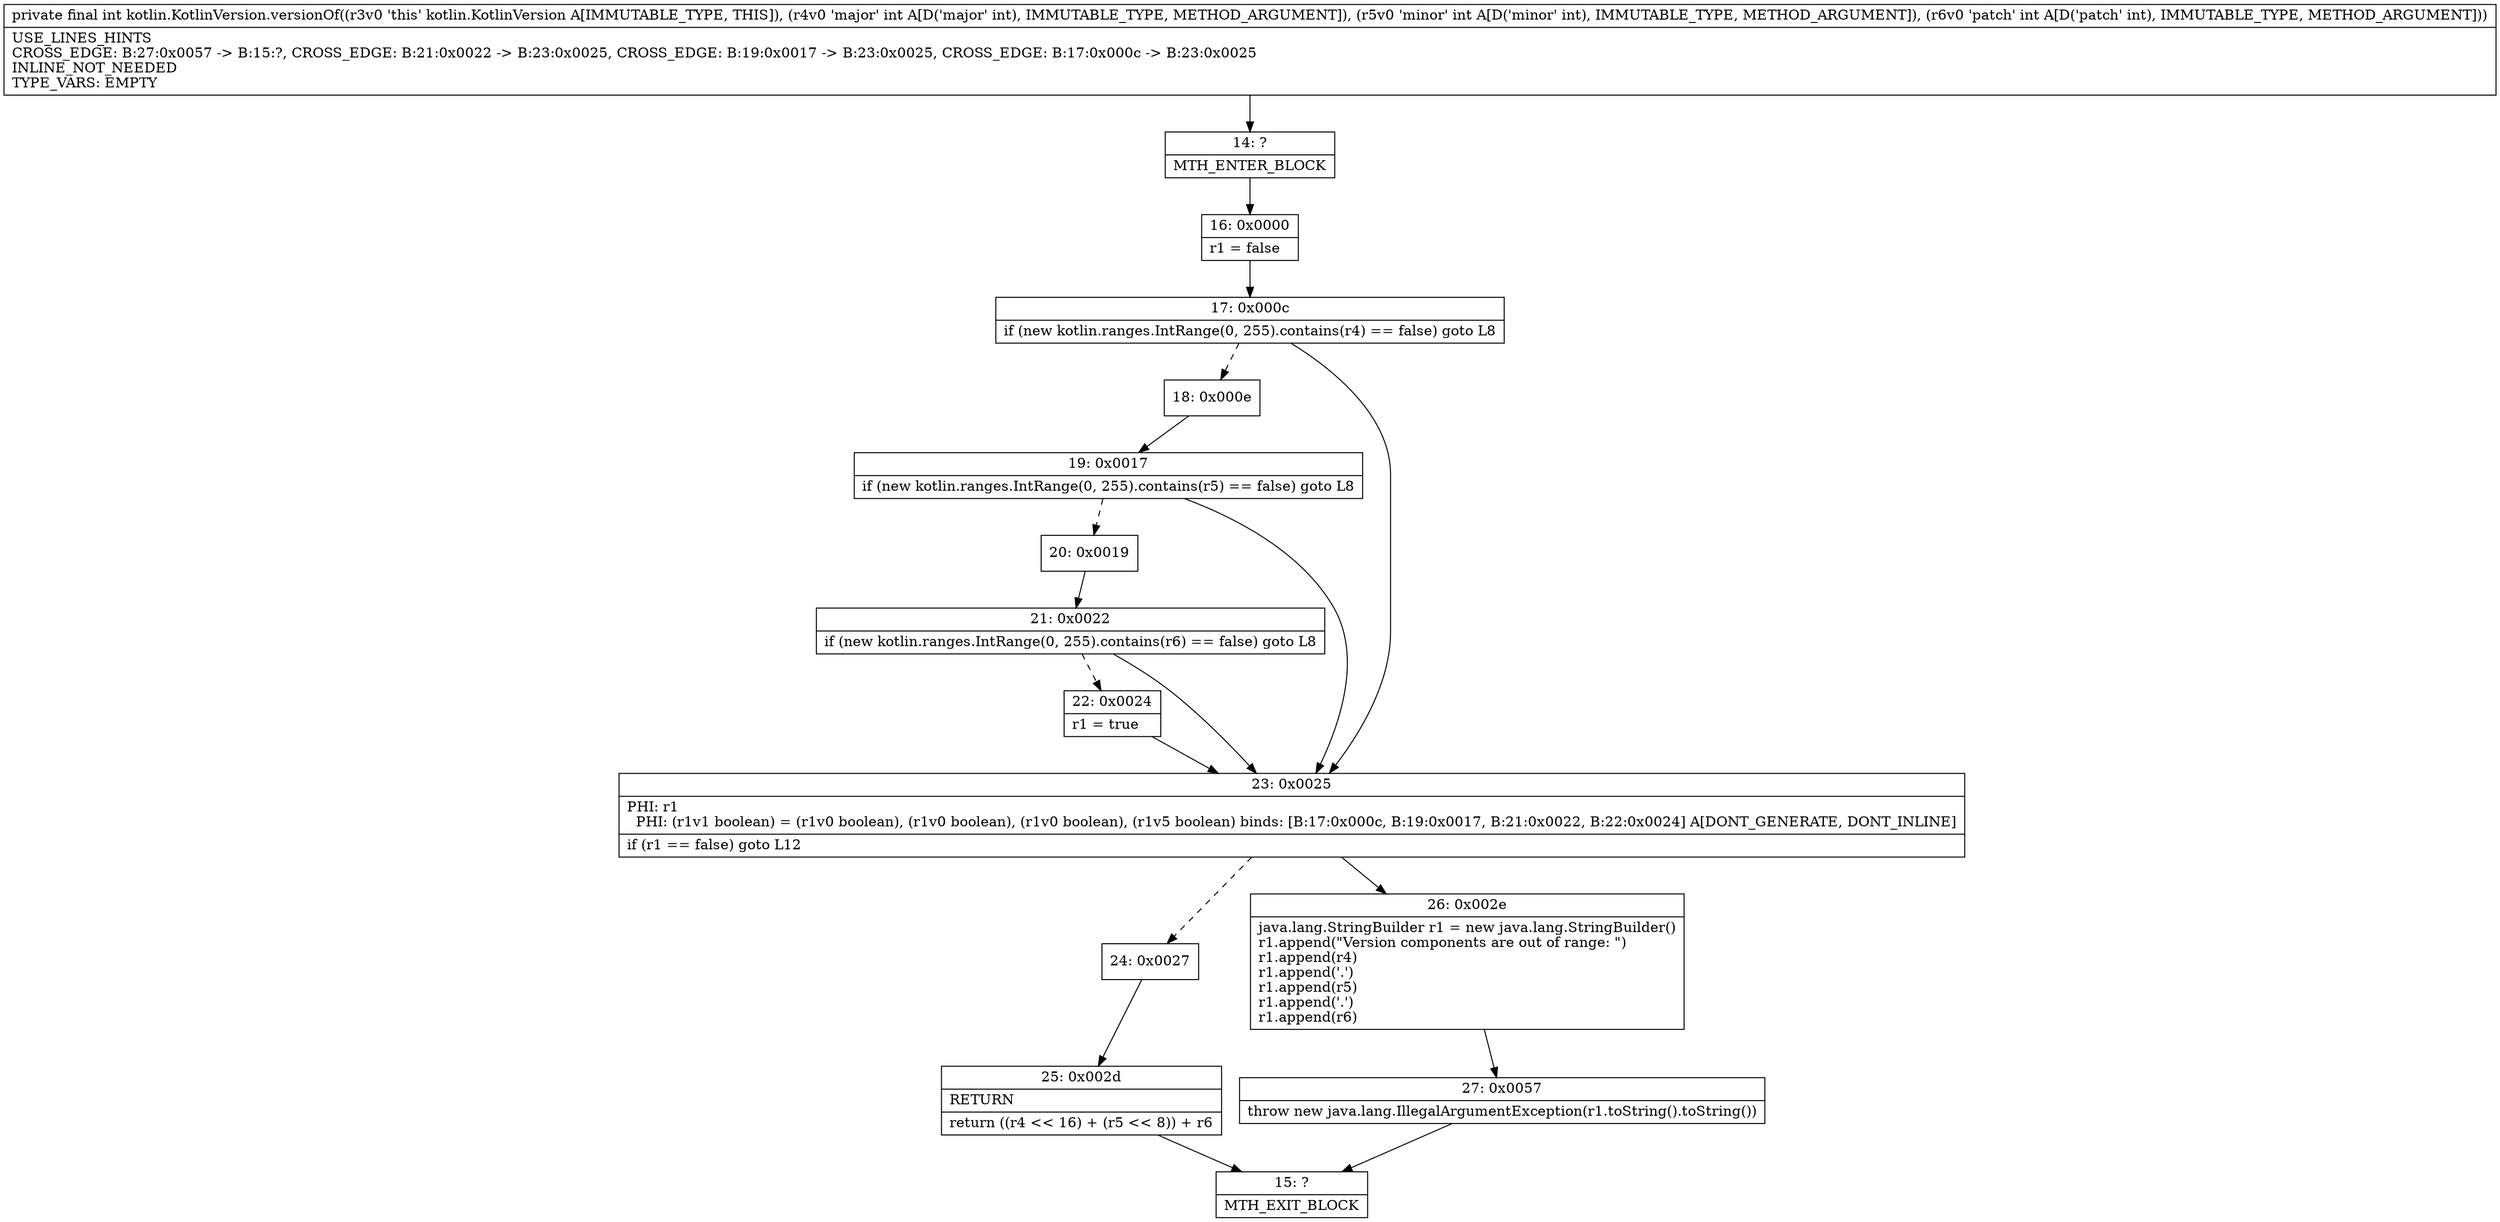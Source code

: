 digraph "CFG forkotlin.KotlinVersion.versionOf(III)I" {
Node_14 [shape=record,label="{14\:\ ?|MTH_ENTER_BLOCK\l}"];
Node_16 [shape=record,label="{16\:\ 0x0000|r1 = false\l}"];
Node_17 [shape=record,label="{17\:\ 0x000c|if (new kotlin.ranges.IntRange(0, 255).contains(r4) == false) goto L8\l}"];
Node_18 [shape=record,label="{18\:\ 0x000e}"];
Node_19 [shape=record,label="{19\:\ 0x0017|if (new kotlin.ranges.IntRange(0, 255).contains(r5) == false) goto L8\l}"];
Node_20 [shape=record,label="{20\:\ 0x0019}"];
Node_21 [shape=record,label="{21\:\ 0x0022|if (new kotlin.ranges.IntRange(0, 255).contains(r6) == false) goto L8\l}"];
Node_22 [shape=record,label="{22\:\ 0x0024|r1 = true\l}"];
Node_23 [shape=record,label="{23\:\ 0x0025|PHI: r1 \l  PHI: (r1v1 boolean) = (r1v0 boolean), (r1v0 boolean), (r1v0 boolean), (r1v5 boolean) binds: [B:17:0x000c, B:19:0x0017, B:21:0x0022, B:22:0x0024] A[DONT_GENERATE, DONT_INLINE]\l|if (r1 == false) goto L12\l}"];
Node_24 [shape=record,label="{24\:\ 0x0027}"];
Node_25 [shape=record,label="{25\:\ 0x002d|RETURN\l|return ((r4 \<\< 16) + (r5 \<\< 8)) + r6\l}"];
Node_15 [shape=record,label="{15\:\ ?|MTH_EXIT_BLOCK\l}"];
Node_26 [shape=record,label="{26\:\ 0x002e|java.lang.StringBuilder r1 = new java.lang.StringBuilder()\lr1.append(\"Version components are out of range: \")\lr1.append(r4)\lr1.append('.')\lr1.append(r5)\lr1.append('.')\lr1.append(r6)\l}"];
Node_27 [shape=record,label="{27\:\ 0x0057|throw new java.lang.IllegalArgumentException(r1.toString().toString())\l}"];
MethodNode[shape=record,label="{private final int kotlin.KotlinVersion.versionOf((r3v0 'this' kotlin.KotlinVersion A[IMMUTABLE_TYPE, THIS]), (r4v0 'major' int A[D('major' int), IMMUTABLE_TYPE, METHOD_ARGUMENT]), (r5v0 'minor' int A[D('minor' int), IMMUTABLE_TYPE, METHOD_ARGUMENT]), (r6v0 'patch' int A[D('patch' int), IMMUTABLE_TYPE, METHOD_ARGUMENT]))  | USE_LINES_HINTS\lCROSS_EDGE: B:27:0x0057 \-\> B:15:?, CROSS_EDGE: B:21:0x0022 \-\> B:23:0x0025, CROSS_EDGE: B:19:0x0017 \-\> B:23:0x0025, CROSS_EDGE: B:17:0x000c \-\> B:23:0x0025\lINLINE_NOT_NEEDED\lTYPE_VARS: EMPTY\l}"];
MethodNode -> Node_14;Node_14 -> Node_16;
Node_16 -> Node_17;
Node_17 -> Node_18[style=dashed];
Node_17 -> Node_23;
Node_18 -> Node_19;
Node_19 -> Node_20[style=dashed];
Node_19 -> Node_23;
Node_20 -> Node_21;
Node_21 -> Node_22[style=dashed];
Node_21 -> Node_23;
Node_22 -> Node_23;
Node_23 -> Node_24[style=dashed];
Node_23 -> Node_26;
Node_24 -> Node_25;
Node_25 -> Node_15;
Node_26 -> Node_27;
Node_27 -> Node_15;
}


